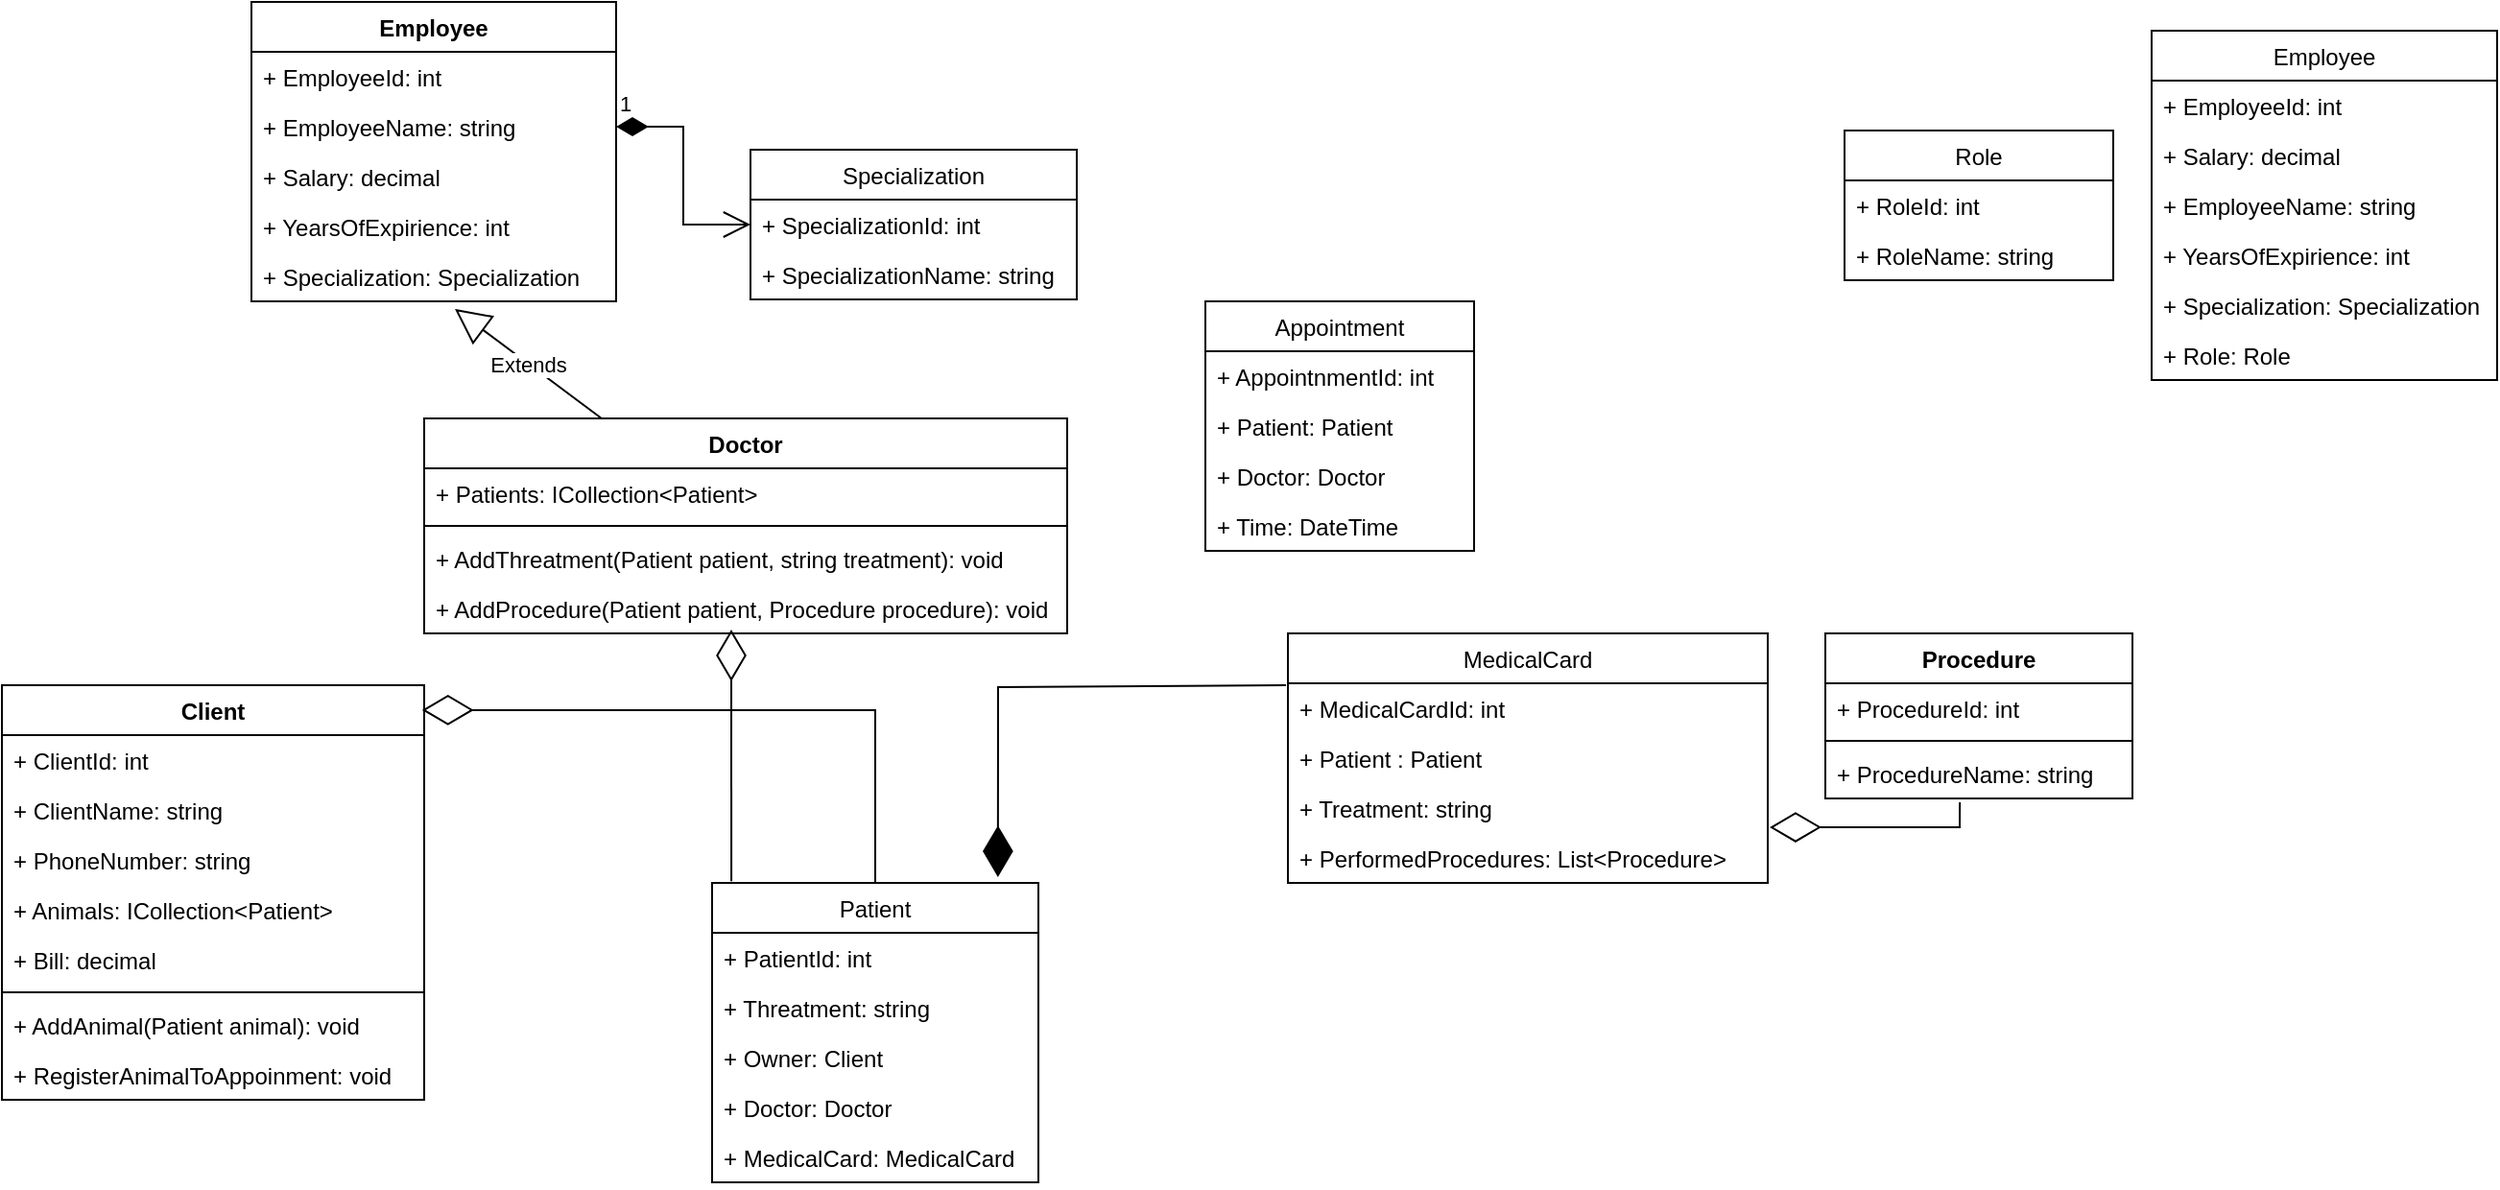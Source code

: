 <mxfile version="17.5.0" type="github">
  <diagram id="C5RBs43oDa-KdzZeNtuy" name="Page-1">
    <mxGraphModel dx="1422" dy="752" grid="1" gridSize="10" guides="1" tooltips="1" connect="1" arrows="1" fold="1" page="1" pageScale="1" pageWidth="827" pageHeight="1169" math="0" shadow="0">
      <root>
        <mxCell id="WIyWlLk6GJQsqaUBKTNV-0" />
        <mxCell id="WIyWlLk6GJQsqaUBKTNV-1" parent="WIyWlLk6GJQsqaUBKTNV-0" />
        <mxCell id="lm8ge1VHDItHmB9mY-PY-0" value="Client&#xa;" style="swimlane;fontStyle=1;align=center;verticalAlign=top;childLayout=stackLayout;horizontal=1;startSize=26;horizontalStack=0;resizeParent=1;resizeParentMax=0;resizeLast=0;collapsible=1;marginBottom=0;" parent="WIyWlLk6GJQsqaUBKTNV-1" vertex="1">
          <mxGeometry x="60" y="369" width="220" height="216" as="geometry" />
        </mxCell>
        <mxCell id="lm8ge1VHDItHmB9mY-PY-1" value="+ ClientId: int" style="text;strokeColor=none;fillColor=none;align=left;verticalAlign=top;spacingLeft=4;spacingRight=4;overflow=hidden;rotatable=0;points=[[0,0.5],[1,0.5]];portConstraint=eastwest;" parent="lm8ge1VHDItHmB9mY-PY-0" vertex="1">
          <mxGeometry y="26" width="220" height="26" as="geometry" />
        </mxCell>
        <mxCell id="lm8ge1VHDItHmB9mY-PY-4" value="+ ClientName: string" style="text;strokeColor=none;fillColor=none;align=left;verticalAlign=top;spacingLeft=4;spacingRight=4;overflow=hidden;rotatable=0;points=[[0,0.5],[1,0.5]];portConstraint=eastwest;" parent="lm8ge1VHDItHmB9mY-PY-0" vertex="1">
          <mxGeometry y="52" width="220" height="26" as="geometry" />
        </mxCell>
        <mxCell id="lm8ge1VHDItHmB9mY-PY-6" value="+ PhoneNumber: string" style="text;strokeColor=none;fillColor=none;align=left;verticalAlign=top;spacingLeft=4;spacingRight=4;overflow=hidden;rotatable=0;points=[[0,0.5],[1,0.5]];portConstraint=eastwest;" parent="lm8ge1VHDItHmB9mY-PY-0" vertex="1">
          <mxGeometry y="78" width="220" height="26" as="geometry" />
        </mxCell>
        <mxCell id="lm8ge1VHDItHmB9mY-PY-7" value="+ Animals: ICollection&lt;Patient&gt;" style="text;strokeColor=none;fillColor=none;align=left;verticalAlign=top;spacingLeft=4;spacingRight=4;overflow=hidden;rotatable=0;points=[[0,0.5],[1,0.5]];portConstraint=eastwest;" parent="lm8ge1VHDItHmB9mY-PY-0" vertex="1">
          <mxGeometry y="104" width="220" height="26" as="geometry" />
        </mxCell>
        <mxCell id="lm8ge1VHDItHmB9mY-PY-5" value="+ Bill: decimal" style="text;strokeColor=none;fillColor=none;align=left;verticalAlign=top;spacingLeft=4;spacingRight=4;overflow=hidden;rotatable=0;points=[[0,0.5],[1,0.5]];portConstraint=eastwest;" parent="lm8ge1VHDItHmB9mY-PY-0" vertex="1">
          <mxGeometry y="130" width="220" height="26" as="geometry" />
        </mxCell>
        <mxCell id="lm8ge1VHDItHmB9mY-PY-2" value="" style="line;strokeWidth=1;fillColor=none;align=left;verticalAlign=middle;spacingTop=-1;spacingLeft=3;spacingRight=3;rotatable=0;labelPosition=right;points=[];portConstraint=eastwest;" parent="lm8ge1VHDItHmB9mY-PY-0" vertex="1">
          <mxGeometry y="156" width="220" height="8" as="geometry" />
        </mxCell>
        <mxCell id="lm8ge1VHDItHmB9mY-PY-3" value="+ AddAnimal(Patient animal): void" style="text;strokeColor=none;fillColor=none;align=left;verticalAlign=top;spacingLeft=4;spacingRight=4;overflow=hidden;rotatable=0;points=[[0,0.5],[1,0.5]];portConstraint=eastwest;" parent="lm8ge1VHDItHmB9mY-PY-0" vertex="1">
          <mxGeometry y="164" width="220" height="26" as="geometry" />
        </mxCell>
        <mxCell id="lm8ge1VHDItHmB9mY-PY-18" value="+ RegisterAnimalToAppoinment: void&#xa;" style="text;strokeColor=none;fillColor=none;align=left;verticalAlign=top;spacingLeft=4;spacingRight=4;overflow=hidden;rotatable=0;points=[[0,0.5],[1,0.5]];portConstraint=eastwest;" parent="lm8ge1VHDItHmB9mY-PY-0" vertex="1">
          <mxGeometry y="190" width="220" height="26" as="geometry" />
        </mxCell>
        <mxCell id="lm8ge1VHDItHmB9mY-PY-19" value="Patient" style="swimlane;fontStyle=0;childLayout=stackLayout;horizontal=1;startSize=26;fillColor=none;horizontalStack=0;resizeParent=1;resizeParentMax=0;resizeLast=0;collapsible=1;marginBottom=0;" parent="WIyWlLk6GJQsqaUBKTNV-1" vertex="1">
          <mxGeometry x="430" y="472" width="170" height="156" as="geometry" />
        </mxCell>
        <mxCell id="lm8ge1VHDItHmB9mY-PY-20" value="+ PatientId: int" style="text;strokeColor=none;fillColor=none;align=left;verticalAlign=top;spacingLeft=4;spacingRight=4;overflow=hidden;rotatable=0;points=[[0,0.5],[1,0.5]];portConstraint=eastwest;" parent="lm8ge1VHDItHmB9mY-PY-19" vertex="1">
          <mxGeometry y="26" width="170" height="26" as="geometry" />
        </mxCell>
        <mxCell id="lm8ge1VHDItHmB9mY-PY-21" value="+ Threatment: string" style="text;strokeColor=none;fillColor=none;align=left;verticalAlign=top;spacingLeft=4;spacingRight=4;overflow=hidden;rotatable=0;points=[[0,0.5],[1,0.5]];portConstraint=eastwest;" parent="lm8ge1VHDItHmB9mY-PY-19" vertex="1">
          <mxGeometry y="52" width="170" height="26" as="geometry" />
        </mxCell>
        <mxCell id="lm8ge1VHDItHmB9mY-PY-22" value="+ Owner: Client" style="text;strokeColor=none;fillColor=none;align=left;verticalAlign=top;spacingLeft=4;spacingRight=4;overflow=hidden;rotatable=0;points=[[0,0.5],[1,0.5]];portConstraint=eastwest;" parent="lm8ge1VHDItHmB9mY-PY-19" vertex="1">
          <mxGeometry y="78" width="170" height="26" as="geometry" />
        </mxCell>
        <mxCell id="lm8ge1VHDItHmB9mY-PY-23" value="+ Doctor: Doctor" style="text;strokeColor=none;fillColor=none;align=left;verticalAlign=top;spacingLeft=4;spacingRight=4;overflow=hidden;rotatable=0;points=[[0,0.5],[1,0.5]];portConstraint=eastwest;" parent="lm8ge1VHDItHmB9mY-PY-19" vertex="1">
          <mxGeometry y="104" width="170" height="26" as="geometry" />
        </mxCell>
        <mxCell id="lm8ge1VHDItHmB9mY-PY-24" value="+ MedicalCard: MedicalCard" style="text;strokeColor=none;fillColor=none;align=left;verticalAlign=top;spacingLeft=4;spacingRight=4;overflow=hidden;rotatable=0;points=[[0,0.5],[1,0.5]];portConstraint=eastwest;" parent="lm8ge1VHDItHmB9mY-PY-19" vertex="1">
          <mxGeometry y="130" width="170" height="26" as="geometry" />
        </mxCell>
        <mxCell id="lm8ge1VHDItHmB9mY-PY-25" value="Employee" style="swimlane;fontStyle=0;childLayout=stackLayout;horizontal=1;startSize=26;fillColor=none;horizontalStack=0;resizeParent=1;resizeParentMax=0;resizeLast=0;collapsible=1;marginBottom=0;" parent="WIyWlLk6GJQsqaUBKTNV-1" vertex="1">
          <mxGeometry x="1180" y="28" width="180" height="182" as="geometry" />
        </mxCell>
        <mxCell id="lm8ge1VHDItHmB9mY-PY-26" value="+ EmployeeId: int" style="text;strokeColor=none;fillColor=none;align=left;verticalAlign=top;spacingLeft=4;spacingRight=4;overflow=hidden;rotatable=0;points=[[0,0.5],[1,0.5]];portConstraint=eastwest;" parent="lm8ge1VHDItHmB9mY-PY-25" vertex="1">
          <mxGeometry y="26" width="180" height="26" as="geometry" />
        </mxCell>
        <mxCell id="lm8ge1VHDItHmB9mY-PY-27" value="+ Salary: decimal" style="text;strokeColor=none;fillColor=none;align=left;verticalAlign=top;spacingLeft=4;spacingRight=4;overflow=hidden;rotatable=0;points=[[0,0.5],[1,0.5]];portConstraint=eastwest;" parent="lm8ge1VHDItHmB9mY-PY-25" vertex="1">
          <mxGeometry y="52" width="180" height="26" as="geometry" />
        </mxCell>
        <mxCell id="lm8ge1VHDItHmB9mY-PY-29" value="+ EmployeeName: string&#xa;" style="text;strokeColor=none;fillColor=none;align=left;verticalAlign=top;spacingLeft=4;spacingRight=4;overflow=hidden;rotatable=0;points=[[0,0.5],[1,0.5]];portConstraint=eastwest;" parent="lm8ge1VHDItHmB9mY-PY-25" vertex="1">
          <mxGeometry y="78" width="180" height="26" as="geometry" />
        </mxCell>
        <mxCell id="lm8ge1VHDItHmB9mY-PY-30" value="+ YearsOfExpirience: int" style="text;strokeColor=none;fillColor=none;align=left;verticalAlign=top;spacingLeft=4;spacingRight=4;overflow=hidden;rotatable=0;points=[[0,0.5],[1,0.5]];portConstraint=eastwest;" parent="lm8ge1VHDItHmB9mY-PY-25" vertex="1">
          <mxGeometry y="104" width="180" height="26" as="geometry" />
        </mxCell>
        <mxCell id="lm8ge1VHDItHmB9mY-PY-28" value="+ Specialization: Specialization" style="text;strokeColor=none;fillColor=none;align=left;verticalAlign=top;spacingLeft=4;spacingRight=4;overflow=hidden;rotatable=0;points=[[0,0.5],[1,0.5]];portConstraint=eastwest;" parent="lm8ge1VHDItHmB9mY-PY-25" vertex="1">
          <mxGeometry y="130" width="180" height="26" as="geometry" />
        </mxCell>
        <mxCell id="lm8ge1VHDItHmB9mY-PY-31" value="+ Role: Role" style="text;strokeColor=none;fillColor=none;align=left;verticalAlign=top;spacingLeft=4;spacingRight=4;overflow=hidden;rotatable=0;points=[[0,0.5],[1,0.5]];portConstraint=eastwest;" parent="lm8ge1VHDItHmB9mY-PY-25" vertex="1">
          <mxGeometry y="156" width="180" height="26" as="geometry" />
        </mxCell>
        <mxCell id="lm8ge1VHDItHmB9mY-PY-32" value="Role" style="swimlane;fontStyle=0;childLayout=stackLayout;horizontal=1;startSize=26;fillColor=none;horizontalStack=0;resizeParent=1;resizeParentMax=0;resizeLast=0;collapsible=1;marginBottom=0;" parent="WIyWlLk6GJQsqaUBKTNV-1" vertex="1">
          <mxGeometry x="1020" y="80" width="140" height="78" as="geometry">
            <mxRectangle x="320" y="40" width="60" height="26" as="alternateBounds" />
          </mxGeometry>
        </mxCell>
        <mxCell id="lm8ge1VHDItHmB9mY-PY-33" value="+ RoleId: int" style="text;strokeColor=none;fillColor=none;align=left;verticalAlign=top;spacingLeft=4;spacingRight=4;overflow=hidden;rotatable=0;points=[[0,0.5],[1,0.5]];portConstraint=eastwest;" parent="lm8ge1VHDItHmB9mY-PY-32" vertex="1">
          <mxGeometry y="26" width="140" height="26" as="geometry" />
        </mxCell>
        <mxCell id="lm8ge1VHDItHmB9mY-PY-34" value="+ RoleName: string" style="text;strokeColor=none;fillColor=none;align=left;verticalAlign=top;spacingLeft=4;spacingRight=4;overflow=hidden;rotatable=0;points=[[0,0.5],[1,0.5]];portConstraint=eastwest;" parent="lm8ge1VHDItHmB9mY-PY-32" vertex="1">
          <mxGeometry y="52" width="140" height="26" as="geometry" />
        </mxCell>
        <mxCell id="lm8ge1VHDItHmB9mY-PY-44" value="Specialization" style="swimlane;fontStyle=0;childLayout=stackLayout;horizontal=1;startSize=26;fillColor=none;horizontalStack=0;resizeParent=1;resizeParentMax=0;resizeLast=0;collapsible=1;marginBottom=0;" parent="WIyWlLk6GJQsqaUBKTNV-1" vertex="1">
          <mxGeometry x="450" y="90" width="170" height="78" as="geometry" />
        </mxCell>
        <mxCell id="lm8ge1VHDItHmB9mY-PY-45" value="+ SpecializationId: int" style="text;strokeColor=none;fillColor=none;align=left;verticalAlign=top;spacingLeft=4;spacingRight=4;overflow=hidden;rotatable=0;points=[[0,0.5],[1,0.5]];portConstraint=eastwest;" parent="lm8ge1VHDItHmB9mY-PY-44" vertex="1">
          <mxGeometry y="26" width="170" height="26" as="geometry" />
        </mxCell>
        <mxCell id="lm8ge1VHDItHmB9mY-PY-46" value="+ SpecializationName: string" style="text;strokeColor=none;fillColor=none;align=left;verticalAlign=top;spacingLeft=4;spacingRight=4;overflow=hidden;rotatable=0;points=[[0,0.5],[1,0.5]];portConstraint=eastwest;" parent="lm8ge1VHDItHmB9mY-PY-44" vertex="1">
          <mxGeometry y="52" width="170" height="26" as="geometry" />
        </mxCell>
        <mxCell id="9VfEkPqJUFkBzNfXaQKj-8" value="Employee" style="swimlane;fontStyle=1;align=center;verticalAlign=top;childLayout=stackLayout;horizontal=1;startSize=26;horizontalStack=0;resizeParent=1;resizeParentMax=0;resizeLast=0;collapsible=1;marginBottom=0;" parent="WIyWlLk6GJQsqaUBKTNV-1" vertex="1">
          <mxGeometry x="190" y="13" width="190" height="156" as="geometry" />
        </mxCell>
        <mxCell id="9VfEkPqJUFkBzNfXaQKj-9" value="+ EmployeeId: int" style="text;strokeColor=none;fillColor=none;align=left;verticalAlign=top;spacingLeft=4;spacingRight=4;overflow=hidden;rotatable=0;points=[[0,0.5],[1,0.5]];portConstraint=eastwest;" parent="9VfEkPqJUFkBzNfXaQKj-8" vertex="1">
          <mxGeometry y="26" width="190" height="26" as="geometry" />
        </mxCell>
        <mxCell id="9VfEkPqJUFkBzNfXaQKj-6" value="+ EmployeeName: string" style="text;strokeColor=none;fillColor=none;align=left;verticalAlign=top;spacingLeft=4;spacingRight=4;overflow=hidden;rotatable=0;points=[[0,0.5],[1,0.5]];portConstraint=eastwest;" parent="9VfEkPqJUFkBzNfXaQKj-8" vertex="1">
          <mxGeometry y="52" width="190" height="26" as="geometry" />
        </mxCell>
        <mxCell id="9VfEkPqJUFkBzNfXaQKj-7" value="+ Salary: decimal" style="text;strokeColor=none;fillColor=none;align=left;verticalAlign=top;spacingLeft=4;spacingRight=4;overflow=hidden;rotatable=0;points=[[0,0.5],[1,0.5]];portConstraint=eastwest;" parent="9VfEkPqJUFkBzNfXaQKj-8" vertex="1">
          <mxGeometry y="78" width="190" height="26" as="geometry" />
        </mxCell>
        <mxCell id="9VfEkPqJUFkBzNfXaQKj-5" value="+ YearsOfExpirience: int" style="text;strokeColor=none;fillColor=none;align=left;verticalAlign=top;spacingLeft=4;spacingRight=4;overflow=hidden;rotatable=0;points=[[0,0.5],[1,0.5]];portConstraint=eastwest;" parent="9VfEkPqJUFkBzNfXaQKj-8" vertex="1">
          <mxGeometry y="104" width="190" height="26" as="geometry" />
        </mxCell>
        <mxCell id="9VfEkPqJUFkBzNfXaQKj-4" value="+ Specialization: Specialization" style="text;strokeColor=none;fillColor=none;align=left;verticalAlign=top;spacingLeft=4;spacingRight=4;overflow=hidden;rotatable=0;points=[[0,0.5],[1,0.5]];portConstraint=eastwest;" parent="9VfEkPqJUFkBzNfXaQKj-8" vertex="1">
          <mxGeometry y="130" width="190" height="26" as="geometry" />
        </mxCell>
        <mxCell id="9VfEkPqJUFkBzNfXaQKj-13" value="1" style="endArrow=open;html=1;endSize=12;startArrow=diamondThin;startSize=14;startFill=1;edgeStyle=orthogonalEdgeStyle;align=left;verticalAlign=bottom;rounded=0;exitX=1;exitY=0.5;exitDx=0;exitDy=0;entryX=0;entryY=0.5;entryDx=0;entryDy=0;" parent="WIyWlLk6GJQsqaUBKTNV-1" source="9VfEkPqJUFkBzNfXaQKj-6" target="lm8ge1VHDItHmB9mY-PY-44" edge="1">
          <mxGeometry x="-1" y="3" relative="1" as="geometry">
            <mxPoint x="250" y="300" as="sourcePoint" />
            <mxPoint x="410" y="180" as="targetPoint" />
          </mxGeometry>
        </mxCell>
        <mxCell id="9VfEkPqJUFkBzNfXaQKj-20" value="Doctor" style="swimlane;fontStyle=1;align=center;verticalAlign=top;childLayout=stackLayout;horizontal=1;startSize=26;horizontalStack=0;resizeParent=1;resizeParentMax=0;resizeLast=0;collapsible=1;marginBottom=0;" parent="WIyWlLk6GJQsqaUBKTNV-1" vertex="1">
          <mxGeometry x="280" y="230" width="335" height="112" as="geometry" />
        </mxCell>
        <mxCell id="9VfEkPqJUFkBzNfXaQKj-21" value="+ Patients: ICollection&lt;Patient&gt;" style="text;strokeColor=none;fillColor=none;align=left;verticalAlign=top;spacingLeft=4;spacingRight=4;overflow=hidden;rotatable=0;points=[[0,0.5],[1,0.5]];portConstraint=eastwest;" parent="9VfEkPqJUFkBzNfXaQKj-20" vertex="1">
          <mxGeometry y="26" width="335" height="26" as="geometry" />
        </mxCell>
        <mxCell id="9VfEkPqJUFkBzNfXaQKj-22" value="" style="line;strokeWidth=1;fillColor=none;align=left;verticalAlign=middle;spacingTop=-1;spacingLeft=3;spacingRight=3;rotatable=0;labelPosition=right;points=[];portConstraint=eastwest;" parent="9VfEkPqJUFkBzNfXaQKj-20" vertex="1">
          <mxGeometry y="52" width="335" height="8" as="geometry" />
        </mxCell>
        <mxCell id="9VfEkPqJUFkBzNfXaQKj-23" value="+ AddThreatment(Patient patient, string treatment): void" style="text;strokeColor=none;fillColor=none;align=left;verticalAlign=top;spacingLeft=4;spacingRight=4;overflow=hidden;rotatable=0;points=[[0,0.5],[1,0.5]];portConstraint=eastwest;" parent="9VfEkPqJUFkBzNfXaQKj-20" vertex="1">
          <mxGeometry y="60" width="335" height="26" as="geometry" />
        </mxCell>
        <mxCell id="9VfEkPqJUFkBzNfXaQKj-24" value="+ AddProcedure(Patient patient, Procedure procedure): void" style="text;strokeColor=none;fillColor=none;align=left;verticalAlign=top;spacingLeft=4;spacingRight=4;overflow=hidden;rotatable=0;points=[[0,0.5],[1,0.5]];portConstraint=eastwest;" parent="9VfEkPqJUFkBzNfXaQKj-20" vertex="1">
          <mxGeometry y="86" width="335" height="26" as="geometry" />
        </mxCell>
        <mxCell id="9VfEkPqJUFkBzNfXaQKj-25" value="Extends" style="endArrow=block;endSize=16;endFill=0;html=1;rounded=0;entryX=0.558;entryY=1.154;entryDx=0;entryDy=0;entryPerimeter=0;" parent="WIyWlLk6GJQsqaUBKTNV-1" source="9VfEkPqJUFkBzNfXaQKj-20" target="9VfEkPqJUFkBzNfXaQKj-4" edge="1">
          <mxGeometry width="160" relative="1" as="geometry">
            <mxPoint x="280" y="390" as="sourcePoint" />
            <mxPoint x="440" y="390" as="targetPoint" />
          </mxGeometry>
        </mxCell>
        <mxCell id="UxnTw-oKBSETHpqTbYGs-5" value="MedicalCard" style="swimlane;fontStyle=0;childLayout=stackLayout;horizontal=1;startSize=26;fillColor=none;horizontalStack=0;resizeParent=1;resizeParentMax=0;resizeLast=0;collapsible=1;marginBottom=0;" parent="WIyWlLk6GJQsqaUBKTNV-1" vertex="1">
          <mxGeometry x="730" y="342" width="250" height="130" as="geometry" />
        </mxCell>
        <mxCell id="UxnTw-oKBSETHpqTbYGs-6" value="+ MedicalCardId: int" style="text;strokeColor=none;fillColor=none;align=left;verticalAlign=top;spacingLeft=4;spacingRight=4;overflow=hidden;rotatable=0;points=[[0,0.5],[1,0.5]];portConstraint=eastwest;" parent="UxnTw-oKBSETHpqTbYGs-5" vertex="1">
          <mxGeometry y="26" width="250" height="26" as="geometry" />
        </mxCell>
        <mxCell id="UxnTw-oKBSETHpqTbYGs-7" value="+ Patient : Patient" style="text;strokeColor=none;fillColor=none;align=left;verticalAlign=top;spacingLeft=4;spacingRight=4;overflow=hidden;rotatable=0;points=[[0,0.5],[1,0.5]];portConstraint=eastwest;" parent="UxnTw-oKBSETHpqTbYGs-5" vertex="1">
          <mxGeometry y="52" width="250" height="26" as="geometry" />
        </mxCell>
        <mxCell id="UxnTw-oKBSETHpqTbYGs-13" value="+ Treatment: string" style="text;strokeColor=none;fillColor=none;align=left;verticalAlign=top;spacingLeft=4;spacingRight=4;overflow=hidden;rotatable=0;points=[[0,0.5],[1,0.5]];portConstraint=eastwest;" parent="UxnTw-oKBSETHpqTbYGs-5" vertex="1">
          <mxGeometry y="78" width="250" height="26" as="geometry" />
        </mxCell>
        <mxCell id="UxnTw-oKBSETHpqTbYGs-8" value="+ PerformedProcedures: List&lt;Procedure&gt;" style="text;strokeColor=none;fillColor=none;align=left;verticalAlign=top;spacingLeft=4;spacingRight=4;overflow=hidden;rotatable=0;points=[[0,0.5],[1,0.5]];portConstraint=eastwest;" parent="UxnTw-oKBSETHpqTbYGs-5" vertex="1">
          <mxGeometry y="104" width="250" height="26" as="geometry" />
        </mxCell>
        <mxCell id="UxnTw-oKBSETHpqTbYGs-9" value="Procedure" style="swimlane;fontStyle=1;align=center;verticalAlign=top;childLayout=stackLayout;horizontal=1;startSize=26;horizontalStack=0;resizeParent=1;resizeParentMax=0;resizeLast=0;collapsible=1;marginBottom=0;" parent="WIyWlLk6GJQsqaUBKTNV-1" vertex="1">
          <mxGeometry x="1010" y="342" width="160" height="86" as="geometry" />
        </mxCell>
        <mxCell id="UxnTw-oKBSETHpqTbYGs-10" value="+ ProcedureId: int" style="text;strokeColor=none;fillColor=none;align=left;verticalAlign=top;spacingLeft=4;spacingRight=4;overflow=hidden;rotatable=0;points=[[0,0.5],[1,0.5]];portConstraint=eastwest;" parent="UxnTw-oKBSETHpqTbYGs-9" vertex="1">
          <mxGeometry y="26" width="160" height="26" as="geometry" />
        </mxCell>
        <mxCell id="UxnTw-oKBSETHpqTbYGs-11" value="" style="line;strokeWidth=1;fillColor=none;align=left;verticalAlign=middle;spacingTop=-1;spacingLeft=3;spacingRight=3;rotatable=0;labelPosition=right;points=[];portConstraint=eastwest;" parent="UxnTw-oKBSETHpqTbYGs-9" vertex="1">
          <mxGeometry y="52" width="160" height="8" as="geometry" />
        </mxCell>
        <mxCell id="UxnTw-oKBSETHpqTbYGs-12" value="+ ProcedureName: string" style="text;strokeColor=none;fillColor=none;align=left;verticalAlign=top;spacingLeft=4;spacingRight=4;overflow=hidden;rotatable=0;points=[[0,0.5],[1,0.5]];portConstraint=eastwest;" parent="UxnTw-oKBSETHpqTbYGs-9" vertex="1">
          <mxGeometry y="60" width="160" height="26" as="geometry" />
        </mxCell>
        <mxCell id="UxnTw-oKBSETHpqTbYGs-20" value="Appointment" style="swimlane;fontStyle=0;childLayout=stackLayout;horizontal=1;startSize=26;fillColor=none;horizontalStack=0;resizeParent=1;resizeParentMax=0;resizeLast=0;collapsible=1;marginBottom=0;" parent="WIyWlLk6GJQsqaUBKTNV-1" vertex="1">
          <mxGeometry x="687" y="169" width="140" height="130" as="geometry" />
        </mxCell>
        <mxCell id="UxnTw-oKBSETHpqTbYGs-21" value="+ AppointnmentId: int" style="text;strokeColor=none;fillColor=none;align=left;verticalAlign=top;spacingLeft=4;spacingRight=4;overflow=hidden;rotatable=0;points=[[0,0.5],[1,0.5]];portConstraint=eastwest;" parent="UxnTw-oKBSETHpqTbYGs-20" vertex="1">
          <mxGeometry y="26" width="140" height="26" as="geometry" />
        </mxCell>
        <mxCell id="UxnTw-oKBSETHpqTbYGs-22" value="+ Patient: Patient" style="text;strokeColor=none;fillColor=none;align=left;verticalAlign=top;spacingLeft=4;spacingRight=4;overflow=hidden;rotatable=0;points=[[0,0.5],[1,0.5]];portConstraint=eastwest;" parent="UxnTw-oKBSETHpqTbYGs-20" vertex="1">
          <mxGeometry y="52" width="140" height="26" as="geometry" />
        </mxCell>
        <mxCell id="UxnTw-oKBSETHpqTbYGs-23" value="+ Doctor: Doctor" style="text;strokeColor=none;fillColor=none;align=left;verticalAlign=top;spacingLeft=4;spacingRight=4;overflow=hidden;rotatable=0;points=[[0,0.5],[1,0.5]];portConstraint=eastwest;" parent="UxnTw-oKBSETHpqTbYGs-20" vertex="1">
          <mxGeometry y="78" width="140" height="26" as="geometry" />
        </mxCell>
        <mxCell id="UxnTw-oKBSETHpqTbYGs-24" value="+ Time: DateTime" style="text;strokeColor=none;fillColor=none;align=left;verticalAlign=top;spacingLeft=4;spacingRight=4;overflow=hidden;rotatable=0;points=[[0,0.5],[1,0.5]];portConstraint=eastwest;" parent="UxnTw-oKBSETHpqTbYGs-20" vertex="1">
          <mxGeometry y="104" width="140" height="26" as="geometry" />
        </mxCell>
        <mxCell id="b4EsIEXEqR1omG-ZEP9W-1" value="" style="endArrow=diamondThin;endFill=1;endSize=24;html=1;rounded=0;entryX=0.876;entryY=-0.019;entryDx=0;entryDy=0;entryPerimeter=0;exitX=-0.004;exitY=0.038;exitDx=0;exitDy=0;exitPerimeter=0;" edge="1" parent="WIyWlLk6GJQsqaUBKTNV-1" source="UxnTw-oKBSETHpqTbYGs-6" target="lm8ge1VHDItHmB9mY-PY-19">
          <mxGeometry width="160" relative="1" as="geometry">
            <mxPoint x="590" y="620" as="sourcePoint" />
            <mxPoint x="750" y="620" as="targetPoint" />
            <Array as="points">
              <mxPoint x="579" y="370" />
            </Array>
          </mxGeometry>
        </mxCell>
        <mxCell id="b4EsIEXEqR1omG-ZEP9W-3" value="" style="endArrow=diamondThin;endFill=0;endSize=24;html=1;rounded=0;entryX=0.995;entryY=0.06;entryDx=0;entryDy=0;entryPerimeter=0;exitX=0.5;exitY=0;exitDx=0;exitDy=0;" edge="1" parent="WIyWlLk6GJQsqaUBKTNV-1" source="lm8ge1VHDItHmB9mY-PY-19" target="lm8ge1VHDItHmB9mY-PY-0">
          <mxGeometry width="160" relative="1" as="geometry">
            <mxPoint x="515" y="460" as="sourcePoint" />
            <mxPoint x="400" y="650" as="targetPoint" />
            <Array as="points">
              <mxPoint x="515" y="382" />
            </Array>
          </mxGeometry>
        </mxCell>
        <mxCell id="b4EsIEXEqR1omG-ZEP9W-4" value="" style="endArrow=diamondThin;endFill=0;endSize=24;html=1;rounded=0;exitX=0.059;exitY=-0.006;exitDx=0;exitDy=0;exitPerimeter=0;" edge="1" parent="WIyWlLk6GJQsqaUBKTNV-1" source="lm8ge1VHDItHmB9mY-PY-19">
          <mxGeometry width="160" relative="1" as="geometry">
            <mxPoint x="440" y="470" as="sourcePoint" />
            <mxPoint x="440" y="340" as="targetPoint" />
          </mxGeometry>
        </mxCell>
        <mxCell id="b4EsIEXEqR1omG-ZEP9W-5" value="" style="endArrow=diamondThin;endFill=0;endSize=24;html=1;rounded=0;entryX=1.004;entryY=-0.115;entryDx=0;entryDy=0;entryPerimeter=0;exitX=0.438;exitY=1.077;exitDx=0;exitDy=0;exitPerimeter=0;" edge="1" parent="WIyWlLk6GJQsqaUBKTNV-1" source="UxnTw-oKBSETHpqTbYGs-12" target="UxnTw-oKBSETHpqTbYGs-8">
          <mxGeometry width="160" relative="1" as="geometry">
            <mxPoint x="1080" y="443" as="sourcePoint" />
            <mxPoint x="1030" y="470" as="targetPoint" />
            <Array as="points">
              <mxPoint x="1080" y="443" />
            </Array>
          </mxGeometry>
        </mxCell>
      </root>
    </mxGraphModel>
  </diagram>
</mxfile>
